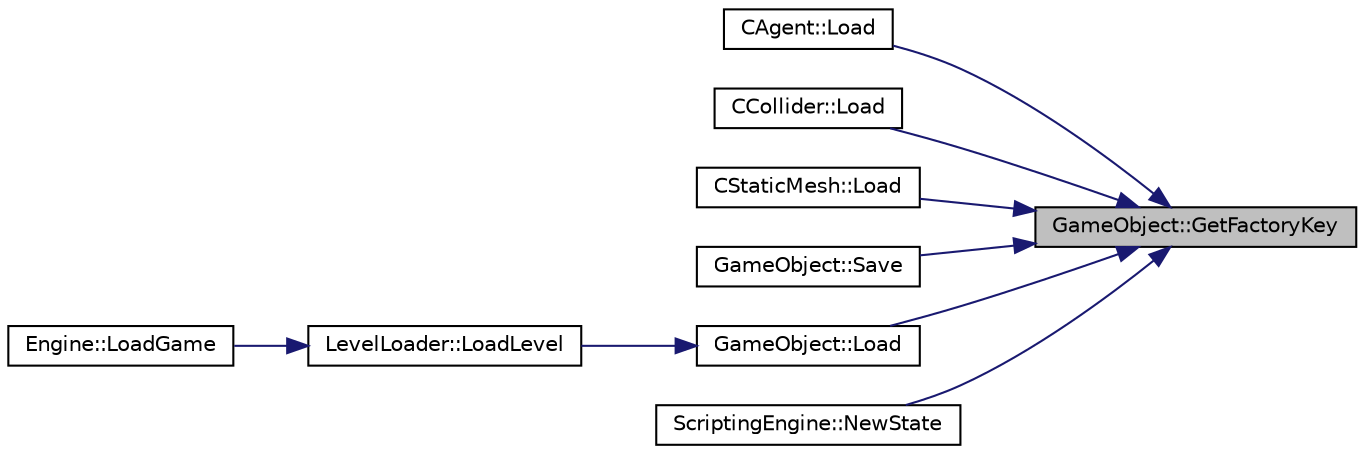 digraph "GameObject::GetFactoryKey"
{
 // LATEX_PDF_SIZE
  edge [fontname="Helvetica",fontsize="10",labelfontname="Helvetica",labelfontsize="10"];
  node [fontname="Helvetica",fontsize="10",shape=record];
  rankdir="RL";
  Node117 [label="GameObject::GetFactoryKey",height=0.2,width=0.4,color="black", fillcolor="grey75", style="filled", fontcolor="black",tooltip="Factory key accessor."];
  Node117 -> Node118 [dir="back",color="midnightblue",fontsize="10",style="solid",fontname="Helvetica"];
  Node118 [label="CAgent::Load",height=0.2,width=0.4,color="black", fillcolor="white", style="filled",URL="$class_c_agent.html#a744b88d9b408c11bb3406acb6717ddb0",tooltip="loads the component from saved state"];
  Node117 -> Node119 [dir="back",color="midnightblue",fontsize="10",style="solid",fontname="Helvetica"];
  Node119 [label="CCollider::Load",height=0.2,width=0.4,color="black", fillcolor="white", style="filled",URL="$class_c_collider.html#ab69c5c7345b0d7da17393d5db4e10ae2",tooltip="loads the component from saved state"];
  Node117 -> Node120 [dir="back",color="midnightblue",fontsize="10",style="solid",fontname="Helvetica"];
  Node120 [label="CStaticMesh::Load",height=0.2,width=0.4,color="black", fillcolor="white", style="filled",URL="$class_c_static_mesh.html#af17a59afb7413668380f2410e4588def",tooltip="loads the component from saved state"];
  Node117 -> Node121 [dir="back",color="midnightblue",fontsize="10",style="solid",fontname="Helvetica"];
  Node121 [label="GameObject::Save",height=0.2,width=0.4,color="black", fillcolor="white", style="filled",URL="$class_game_object.html#aedc9f47690b6dab433843fccb736064f",tooltip="saves the object"];
  Node117 -> Node122 [dir="back",color="midnightblue",fontsize="10",style="solid",fontname="Helvetica"];
  Node122 [label="GameObject::Load",height=0.2,width=0.4,color="black", fillcolor="white", style="filled",URL="$class_game_object.html#a45246aaee43206b87c40ef6fdc06111b",tooltip="loads the object from saved state"];
  Node122 -> Node123 [dir="back",color="midnightblue",fontsize="10",style="solid",fontname="Helvetica"];
  Node123 [label="LevelLoader::LoadLevel",height=0.2,width=0.4,color="black", fillcolor="white", style="filled",URL="$class_level_loader.html#ac733be25eccf37abb958dd8e9547599b",tooltip="Load Current Level."];
  Node123 -> Node124 [dir="back",color="midnightblue",fontsize="10",style="solid",fontname="Helvetica"];
  Node124 [label="Engine::LoadGame",height=0.2,width=0.4,color="black", fillcolor="white", style="filled",URL="$class_engine.html#abde21e1bd9d8f467a5d8b464d8bb1ca2",tooltip="loads the game from saved state"];
  Node117 -> Node125 [dir="back",color="midnightblue",fontsize="10",style="solid",fontname="Helvetica"];
  Node125 [label="ScriptingEngine::NewState",height=0.2,width=0.4,color="black", fillcolor="white", style="filled",URL="$class_scripting_engine.html#a125a0c206da8e74b8f6664c4e523606a",tooltip="Sets up the engine with initial processes and variables and exposes engine functionality to lua."];
}
